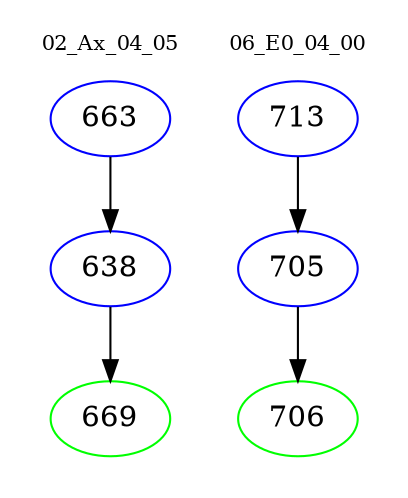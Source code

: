 digraph{
subgraph cluster_0 {
color = white
label = "02_Ax_04_05";
fontsize=10;
T0_663 [label="663", color="blue"]
T0_663 -> T0_638 [color="black"]
T0_638 [label="638", color="blue"]
T0_638 -> T0_669 [color="black"]
T0_669 [label="669", color="green"]
}
subgraph cluster_1 {
color = white
label = "06_E0_04_00";
fontsize=10;
T1_713 [label="713", color="blue"]
T1_713 -> T1_705 [color="black"]
T1_705 [label="705", color="blue"]
T1_705 -> T1_706 [color="black"]
T1_706 [label="706", color="green"]
}
}
